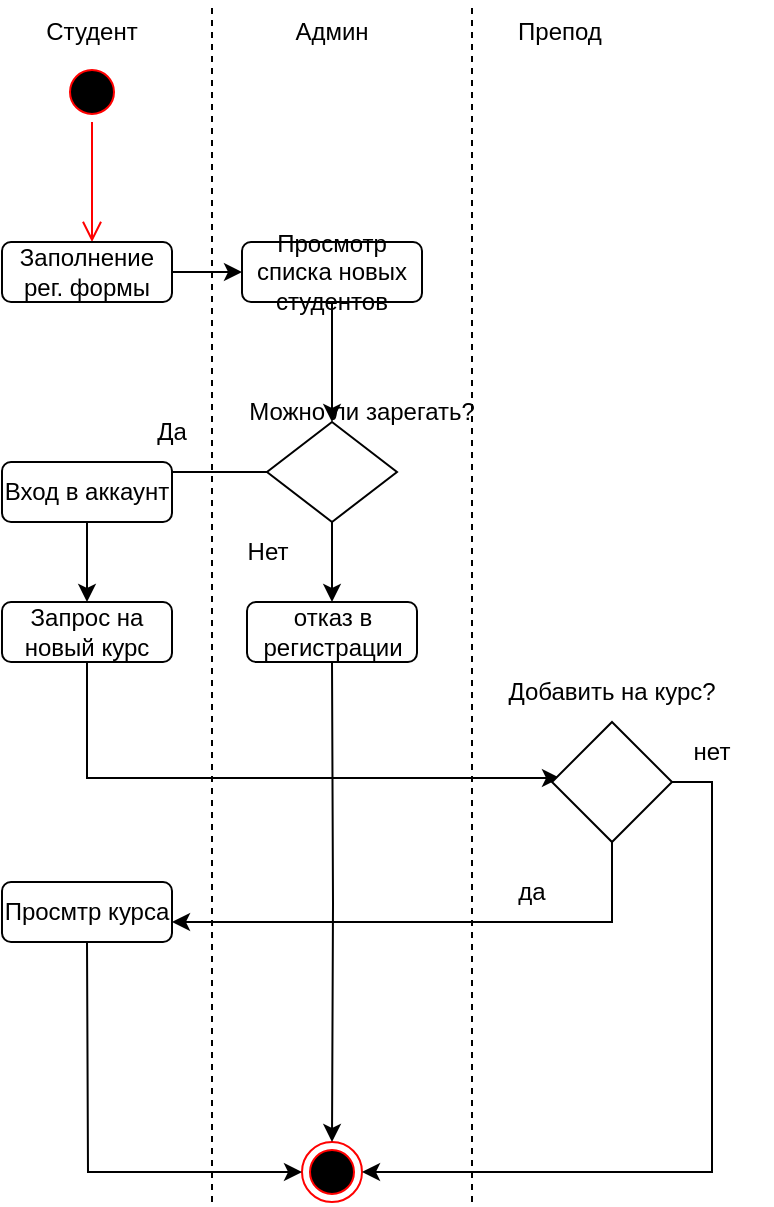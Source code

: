 <mxfile version="21.3.4" type="device" pages="3">
  <diagram name="Страница 1" id="AdXKdmV-SsOITaSFNNia">
    <mxGraphModel dx="1674" dy="796" grid="1" gridSize="10" guides="1" tooltips="1" connect="1" arrows="1" fold="1" page="1" pageScale="1" pageWidth="827" pageHeight="1169" math="0" shadow="0">
      <root>
        <mxCell id="0" />
        <mxCell id="1" parent="0" />
        <mxCell id="4XfwQuI9NKkFd9gV6jWc-1" value="Студент" style="text;html=1;strokeColor=none;fillColor=none;align=center;verticalAlign=middle;whiteSpace=wrap;rounded=0;" parent="1" vertex="1">
          <mxGeometry x="150" y="40" width="60" height="30" as="geometry" />
        </mxCell>
        <mxCell id="4XfwQuI9NKkFd9gV6jWc-2" value="Админ" style="text;html=1;strokeColor=none;fillColor=none;align=center;verticalAlign=middle;whiteSpace=wrap;rounded=0;" parent="1" vertex="1">
          <mxGeometry x="270" y="40" width="60" height="30" as="geometry" />
        </mxCell>
        <mxCell id="4XfwQuI9NKkFd9gV6jWc-3" value="Препод" style="text;html=1;strokeColor=none;fillColor=none;align=center;verticalAlign=middle;whiteSpace=wrap;rounded=0;" parent="1" vertex="1">
          <mxGeometry x="384" y="40" width="60" height="30" as="geometry" />
        </mxCell>
        <mxCell id="4XfwQuI9NKkFd9gV6jWc-5" value="" style="endArrow=none;dashed=1;html=1;rounded=0;" parent="1" edge="1">
          <mxGeometry width="50" height="50" relative="1" as="geometry">
            <mxPoint x="240" y="640" as="sourcePoint" />
            <mxPoint x="240" y="40" as="targetPoint" />
          </mxGeometry>
        </mxCell>
        <mxCell id="4XfwQuI9NKkFd9gV6jWc-6" value="" style="endArrow=none;dashed=1;html=1;rounded=0;" parent="1" edge="1">
          <mxGeometry width="50" height="50" relative="1" as="geometry">
            <mxPoint x="370" y="640" as="sourcePoint" />
            <mxPoint x="370" y="40" as="targetPoint" />
          </mxGeometry>
        </mxCell>
        <mxCell id="4XfwQuI9NKkFd9gV6jWc-7" value="" style="ellipse;html=1;shape=startState;fillColor=#000000;strokeColor=#ff0000;" parent="1" vertex="1">
          <mxGeometry x="165" y="70" width="30" height="30" as="geometry" />
        </mxCell>
        <mxCell id="4XfwQuI9NKkFd9gV6jWc-8" value="" style="edgeStyle=orthogonalEdgeStyle;html=1;verticalAlign=bottom;endArrow=open;endSize=8;strokeColor=#ff0000;rounded=0;" parent="1" source="4XfwQuI9NKkFd9gV6jWc-7" edge="1">
          <mxGeometry relative="1" as="geometry">
            <mxPoint x="180" y="160" as="targetPoint" />
          </mxGeometry>
        </mxCell>
        <mxCell id="4XfwQuI9NKkFd9gV6jWc-9" value="Заполнение рег. формы" style="rounded=1;whiteSpace=wrap;html=1;" parent="1" vertex="1">
          <mxGeometry x="135" y="160" width="85" height="30" as="geometry" />
        </mxCell>
        <mxCell id="4XfwQuI9NKkFd9gV6jWc-15" value="" style="edgeStyle=orthogonalEdgeStyle;rounded=0;orthogonalLoop=1;jettySize=auto;html=1;" parent="1" source="4XfwQuI9NKkFd9gV6jWc-11" target="4XfwQuI9NKkFd9gV6jWc-14" edge="1">
          <mxGeometry relative="1" as="geometry" />
        </mxCell>
        <mxCell id="4XfwQuI9NKkFd9gV6jWc-11" value="Просмотр списка новых студентов" style="rounded=1;whiteSpace=wrap;html=1;" parent="1" vertex="1">
          <mxGeometry x="255" y="160" width="90" height="30" as="geometry" />
        </mxCell>
        <mxCell id="4XfwQuI9NKkFd9gV6jWc-13" value="" style="endArrow=classic;html=1;rounded=0;exitX=1;exitY=0.5;exitDx=0;exitDy=0;entryX=0;entryY=0.5;entryDx=0;entryDy=0;" parent="1" source="4XfwQuI9NKkFd9gV6jWc-9" target="4XfwQuI9NKkFd9gV6jWc-11" edge="1">
          <mxGeometry width="50" height="50" relative="1" as="geometry">
            <mxPoint x="390" y="340" as="sourcePoint" />
            <mxPoint x="440" y="290" as="targetPoint" />
          </mxGeometry>
        </mxCell>
        <mxCell id="4XfwQuI9NKkFd9gV6jWc-19" value="" style="edgeStyle=orthogonalEdgeStyle;rounded=0;orthogonalLoop=1;jettySize=auto;html=1;" parent="1" source="4XfwQuI9NKkFd9gV6jWc-14" target="4XfwQuI9NKkFd9gV6jWc-18" edge="1">
          <mxGeometry relative="1" as="geometry" />
        </mxCell>
        <mxCell id="4XfwQuI9NKkFd9gV6jWc-21" value="" style="edgeStyle=orthogonalEdgeStyle;rounded=0;orthogonalLoop=1;jettySize=auto;html=1;" parent="1" source="4XfwQuI9NKkFd9gV6jWc-14" target="4XfwQuI9NKkFd9gV6jWc-20" edge="1">
          <mxGeometry relative="1" as="geometry" />
        </mxCell>
        <mxCell id="4XfwQuI9NKkFd9gV6jWc-14" value="" style="rhombus;whiteSpace=wrap;html=1;" parent="1" vertex="1">
          <mxGeometry x="267.5" y="250" width="65" height="50" as="geometry" />
        </mxCell>
        <mxCell id="4XfwQuI9NKkFd9gV6jWc-16" value="Добавить на курс?" style="text;html=1;strokeColor=none;fillColor=none;align=center;verticalAlign=middle;whiteSpace=wrap;rounded=0;" parent="1" vertex="1">
          <mxGeometry x="375" y="370" width="130" height="30" as="geometry" />
        </mxCell>
        <mxCell id="4XfwQuI9NKkFd9gV6jWc-32" value="" style="edgeStyle=orthogonalEdgeStyle;rounded=0;orthogonalLoop=1;jettySize=auto;html=1;" parent="1" source="4XfwQuI9NKkFd9gV6jWc-18" edge="1">
          <mxGeometry relative="1" as="geometry">
            <mxPoint x="414" y="428" as="targetPoint" />
            <Array as="points">
              <mxPoint x="178" y="428" />
            </Array>
          </mxGeometry>
        </mxCell>
        <mxCell id="4XfwQuI9NKkFd9gV6jWc-18" value="Запрос на новый курс" style="rounded=1;whiteSpace=wrap;html=1;" parent="1" vertex="1">
          <mxGeometry x="135" y="340" width="85" height="30" as="geometry" />
        </mxCell>
        <mxCell id="4XfwQuI9NKkFd9gV6jWc-20" value="отказ в регистрации" style="rounded=1;whiteSpace=wrap;html=1;" parent="1" vertex="1">
          <mxGeometry x="257.5" y="340" width="85" height="30" as="geometry" />
        </mxCell>
        <mxCell id="4XfwQuI9NKkFd9gV6jWc-22" value="" style="ellipse;html=1;shape=endState;fillColor=#000000;strokeColor=#ff0000;" parent="1" vertex="1">
          <mxGeometry x="285" y="610" width="30" height="30" as="geometry" />
        </mxCell>
        <mxCell id="4XfwQuI9NKkFd9gV6jWc-23" value="" style="edgeStyle=orthogonalEdgeStyle;rounded=0;orthogonalLoop=1;jettySize=auto;html=1;entryX=0.5;entryY=0;entryDx=0;entryDy=0;" parent="1" target="4XfwQuI9NKkFd9gV6jWc-22" edge="1">
          <mxGeometry relative="1" as="geometry">
            <mxPoint x="300" y="370" as="sourcePoint" />
            <mxPoint x="220.0" y="285" as="targetPoint" />
          </mxGeometry>
        </mxCell>
        <mxCell id="4XfwQuI9NKkFd9gV6jWc-26" value="Да" style="text;html=1;strokeColor=none;fillColor=none;align=center;verticalAlign=middle;whiteSpace=wrap;rounded=0;" parent="1" vertex="1">
          <mxGeometry x="210" y="250" width="20" height="10" as="geometry" />
        </mxCell>
        <mxCell id="4XfwQuI9NKkFd9gV6jWc-29" value="Нет" style="text;html=1;strokeColor=none;fillColor=none;align=center;verticalAlign=middle;whiteSpace=wrap;rounded=0;" parent="1" vertex="1">
          <mxGeometry x="257.5" y="310" width="20" height="10" as="geometry" />
        </mxCell>
        <mxCell id="4XfwQuI9NKkFd9gV6jWc-30" value="Вход в аккаунт" style="rounded=1;whiteSpace=wrap;html=1;" parent="1" vertex="1">
          <mxGeometry x="135" y="270" width="85" height="30" as="geometry" />
        </mxCell>
        <mxCell id="4XfwQuI9NKkFd9gV6jWc-33" value="" style="rhombus;whiteSpace=wrap;html=1;" parent="1" vertex="1">
          <mxGeometry x="410" y="400" width="60" height="60" as="geometry" />
        </mxCell>
        <mxCell id="4XfwQuI9NKkFd9gV6jWc-34" value="Можно ли зарегать?" style="text;html=1;strokeColor=none;fillColor=none;align=center;verticalAlign=middle;whiteSpace=wrap;rounded=0;" parent="1" vertex="1">
          <mxGeometry x="250" y="230" width="130" height="30" as="geometry" />
        </mxCell>
        <mxCell id="4XfwQuI9NKkFd9gV6jWc-35" value="" style="endArrow=classic;html=1;rounded=0;exitX=0.5;exitY=1;exitDx=0;exitDy=0;" parent="1" source="4XfwQuI9NKkFd9gV6jWc-33" edge="1">
          <mxGeometry width="50" height="50" relative="1" as="geometry">
            <mxPoint x="380" y="440" as="sourcePoint" />
            <mxPoint x="220" y="500" as="targetPoint" />
            <Array as="points">
              <mxPoint x="440" y="500" />
            </Array>
          </mxGeometry>
        </mxCell>
        <mxCell id="4XfwQuI9NKkFd9gV6jWc-36" value="Просмтр курса" style="rounded=1;whiteSpace=wrap;html=1;" parent="1" vertex="1">
          <mxGeometry x="135" y="480" width="85" height="30" as="geometry" />
        </mxCell>
        <mxCell id="4XfwQuI9NKkFd9gV6jWc-37" value="" style="endArrow=classic;html=1;rounded=0;exitX=0.5;exitY=1;exitDx=0;exitDy=0;entryX=0;entryY=0.5;entryDx=0;entryDy=0;" parent="1" source="4XfwQuI9NKkFd9gV6jWc-36" target="4XfwQuI9NKkFd9gV6jWc-22" edge="1">
          <mxGeometry width="50" height="50" relative="1" as="geometry">
            <mxPoint x="380" y="440" as="sourcePoint" />
            <mxPoint x="430" y="390" as="targetPoint" />
            <Array as="points">
              <mxPoint x="178" y="625" />
            </Array>
          </mxGeometry>
        </mxCell>
        <mxCell id="4XfwQuI9NKkFd9gV6jWc-38" value="" style="endArrow=classic;html=1;rounded=0;exitX=1;exitY=0.5;exitDx=0;exitDy=0;entryX=1;entryY=0.5;entryDx=0;entryDy=0;" parent="1" source="4XfwQuI9NKkFd9gV6jWc-33" target="4XfwQuI9NKkFd9gV6jWc-22" edge="1">
          <mxGeometry width="50" height="50" relative="1" as="geometry">
            <mxPoint x="390" y="540" as="sourcePoint" />
            <mxPoint x="440" y="490" as="targetPoint" />
            <Array as="points">
              <mxPoint x="490" y="430" />
              <mxPoint x="490" y="625" />
            </Array>
          </mxGeometry>
        </mxCell>
        <mxCell id="4XfwQuI9NKkFd9gV6jWc-39" value="да" style="text;html=1;strokeColor=none;fillColor=none;align=center;verticalAlign=middle;whiteSpace=wrap;rounded=0;" parent="1" vertex="1">
          <mxGeometry x="370" y="470" width="60" height="30" as="geometry" />
        </mxCell>
        <mxCell id="4XfwQuI9NKkFd9gV6jWc-40" value="нет" style="text;html=1;strokeColor=none;fillColor=none;align=center;verticalAlign=middle;whiteSpace=wrap;rounded=0;" parent="1" vertex="1">
          <mxGeometry x="460" y="400" width="60" height="30" as="geometry" />
        </mxCell>
      </root>
    </mxGraphModel>
  </diagram>
  <diagram name="Страница 1" id="2pR687CxTg_P8jQQ8izM">
    <mxGraphModel dx="1674" dy="796" grid="1" gridSize="10" guides="1" tooltips="1" connect="1" arrows="1" fold="1" page="1" pageScale="1" pageWidth="827" pageHeight="1169" math="0" shadow="0">
      <root>
        <mxCell id="0" />
        <mxCell id="1" parent="0" />
        <mxCell id="FICRpOMBtXkWzAy6EPuR-1" value="Препод" style="shape=umlActor;verticalLabelPosition=bottom;verticalAlign=top;html=1;outlineConnect=0;" parent="1" vertex="1">
          <mxGeometry x="110" y="80" width="30" height="60" as="geometry" />
        </mxCell>
        <mxCell id="FICRpOMBtXkWzAy6EPuR-2" value="Студент" style="shape=umlActor;verticalLabelPosition=bottom;verticalAlign=top;html=1;outlineConnect=0;" parent="1" vertex="1">
          <mxGeometry x="630" y="330" width="30" height="60" as="geometry" />
        </mxCell>
        <mxCell id="FICRpOMBtXkWzAy6EPuR-5" value="Админ" style="shape=umlActor;verticalLabelPosition=bottom;verticalAlign=top;html=1;outlineConnect=0;" parent="1" vertex="1">
          <mxGeometry x="110" y="360" width="30" height="60" as="geometry" />
        </mxCell>
        <mxCell id="FICRpOMBtXkWzAy6EPuR-8" value="Зайти на аккаунт" style="ellipse;whiteSpace=wrap;html=1;" parent="1" vertex="1">
          <mxGeometry x="280" y="270" width="100" height="50" as="geometry" />
        </mxCell>
        <mxCell id="_Tu5WyZBWmkeycvH8tmk-1" value="" style="endArrow=none;html=1;rounded=0;entryX=0;entryY=0.5;entryDx=0;entryDy=0;endFill=0;" parent="1" target="FICRpOMBtXkWzAy6EPuR-8" edge="1">
          <mxGeometry width="50" height="50" relative="1" as="geometry">
            <mxPoint x="140" y="380" as="sourcePoint" />
            <mxPoint x="190" y="330" as="targetPoint" />
          </mxGeometry>
        </mxCell>
        <mxCell id="_Tu5WyZBWmkeycvH8tmk-2" value="" style="endArrow=none;html=1;rounded=0;entryX=1;entryY=0.5;entryDx=0;entryDy=0;endFill=0;exitX=0;exitY=0.333;exitDx=0;exitDy=0;exitPerimeter=0;" parent="1" source="FICRpOMBtXkWzAy6EPuR-2" target="FICRpOMBtXkWzAy6EPuR-8" edge="1">
          <mxGeometry width="50" height="50" relative="1" as="geometry">
            <mxPoint x="560" y="290" as="sourcePoint" />
            <mxPoint x="350" y="300" as="targetPoint" />
          </mxGeometry>
        </mxCell>
        <mxCell id="_Tu5WyZBWmkeycvH8tmk-3" value="" style="endArrow=none;html=1;rounded=0;exitX=1;exitY=0.333;exitDx=0;exitDy=0;exitPerimeter=0;entryX=0.051;entryY=0.326;entryDx=0;entryDy=0;entryPerimeter=0;endFill=0;" parent="1" source="FICRpOMBtXkWzAy6EPuR-1" target="FICRpOMBtXkWzAy6EPuR-8" edge="1">
          <mxGeometry width="50" height="50" relative="1" as="geometry">
            <mxPoint x="300" y="300" as="sourcePoint" />
            <mxPoint x="210" y="250" as="targetPoint" />
          </mxGeometry>
        </mxCell>
        <mxCell id="_Tu5WyZBWmkeycvH8tmk-5" value="Добавить файл" style="ellipse;whiteSpace=wrap;html=1;" parent="1" vertex="1">
          <mxGeometry x="270" y="60" width="100" height="50" as="geometry" />
        </mxCell>
        <mxCell id="_Tu5WyZBWmkeycvH8tmk-6" value="" style="endArrow=none;html=1;rounded=0;entryX=0;entryY=0.5;entryDx=0;entryDy=0;endFill=0;" parent="1" target="_Tu5WyZBWmkeycvH8tmk-5" edge="1">
          <mxGeometry width="50" height="50" relative="1" as="geometry">
            <mxPoint x="140" y="100" as="sourcePoint" />
            <mxPoint x="420" y="200" as="targetPoint" />
          </mxGeometry>
        </mxCell>
        <mxCell id="_Tu5WyZBWmkeycvH8tmk-7" value="Добавить дз" style="ellipse;whiteSpace=wrap;html=1;" parent="1" vertex="1">
          <mxGeometry x="414" y="20" width="100" height="50" as="geometry" />
        </mxCell>
        <mxCell id="_Tu5WyZBWmkeycvH8tmk-8" value="Добавить литературу" style="ellipse;whiteSpace=wrap;html=1;" parent="1" vertex="1">
          <mxGeometry x="414" y="120" width="100" height="50" as="geometry" />
        </mxCell>
        <mxCell id="_Tu5WyZBWmkeycvH8tmk-9" value="" style="endArrow=classic;html=1;rounded=0;exitX=1;exitY=0.5;exitDx=0;exitDy=0;entryX=0;entryY=0.5;entryDx=0;entryDy=0;dashed=1;" parent="1" source="_Tu5WyZBWmkeycvH8tmk-5" target="_Tu5WyZBWmkeycvH8tmk-7" edge="1">
          <mxGeometry width="50" height="50" relative="1" as="geometry">
            <mxPoint x="400" y="220" as="sourcePoint" />
            <mxPoint x="450" y="170" as="targetPoint" />
          </mxGeometry>
        </mxCell>
        <mxCell id="_Tu5WyZBWmkeycvH8tmk-10" value="" style="endArrow=classic;html=1;rounded=0;entryX=0;entryY=0.5;entryDx=0;entryDy=0;dashed=1;" parent="1" target="_Tu5WyZBWmkeycvH8tmk-8" edge="1">
          <mxGeometry width="50" height="50" relative="1" as="geometry">
            <mxPoint x="370" y="90" as="sourcePoint" />
            <mxPoint x="424" y="55.0" as="targetPoint" />
          </mxGeometry>
        </mxCell>
        <mxCell id="_Tu5WyZBWmkeycvH8tmk-11" value="Просмотреть списко курсов" style="ellipse;whiteSpace=wrap;html=1;" parent="1" vertex="1">
          <mxGeometry x="280" y="350" width="100" height="50" as="geometry" />
        </mxCell>
        <mxCell id="_Tu5WyZBWmkeycvH8tmk-12" value="" style="endArrow=none;html=1;rounded=0;entryX=1;entryY=0.5;entryDx=0;entryDy=0;exitX=0;exitY=0.333;exitDx=0;exitDy=0;exitPerimeter=0;endFill=0;" parent="1" source="FICRpOMBtXkWzAy6EPuR-2" target="_Tu5WyZBWmkeycvH8tmk-11" edge="1">
          <mxGeometry width="50" height="50" relative="1" as="geometry">
            <mxPoint x="140" y="240" as="sourcePoint" />
            <mxPoint x="360" y="180" as="targetPoint" />
          </mxGeometry>
        </mxCell>
        <mxCell id="_Tu5WyZBWmkeycvH8tmk-13" value="" style="endArrow=none;html=1;rounded=0;entryX=-0.006;entryY=0.406;entryDx=0;entryDy=0;entryPerimeter=0;endFill=0;" parent="1" target="_Tu5WyZBWmkeycvH8tmk-11" edge="1">
          <mxGeometry width="50" height="50" relative="1" as="geometry">
            <mxPoint x="140" y="100" as="sourcePoint" />
            <mxPoint x="280.0" y="95" as="targetPoint" />
          </mxGeometry>
        </mxCell>
        <mxCell id="_Tu5WyZBWmkeycvH8tmk-14" value="" style="endArrow=none;html=1;rounded=0;entryX=0.023;entryY=0.657;entryDx=0;entryDy=0;exitX=1;exitY=0.333;exitDx=0;exitDy=0;exitPerimeter=0;entryPerimeter=0;endFill=0;" parent="1" source="FICRpOMBtXkWzAy6EPuR-5" target="_Tu5WyZBWmkeycvH8tmk-11" edge="1">
          <mxGeometry width="50" height="50" relative="1" as="geometry">
            <mxPoint x="150" y="390" as="sourcePoint" />
            <mxPoint x="250.0" y="335" as="targetPoint" />
          </mxGeometry>
        </mxCell>
        <mxCell id="_Tu5WyZBWmkeycvH8tmk-15" value="Просмотреть страницу курса" style="ellipse;whiteSpace=wrap;html=1;" parent="1" vertex="1">
          <mxGeometry x="280" y="190" width="100" height="50" as="geometry" />
        </mxCell>
        <mxCell id="_Tu5WyZBWmkeycvH8tmk-17" value="include" style="text;strokeColor=none;fillColor=none;align=left;verticalAlign=middle;spacingLeft=4;spacingRight=4;overflow=hidden;points=[[0,0.5],[1,0.5]];portConstraint=eastwest;rotatable=0;whiteSpace=wrap;html=1;" parent="1" vertex="1">
          <mxGeometry x="380" y="90" width="60" height="20" as="geometry" />
        </mxCell>
        <mxCell id="_Tu5WyZBWmkeycvH8tmk-19" value="include" style="text;strokeColor=none;fillColor=none;align=left;verticalAlign=middle;spacingLeft=4;spacingRight=4;overflow=hidden;points=[[0,0.5],[1,0.5]];portConstraint=eastwest;rotatable=0;whiteSpace=wrap;html=1;" parent="1" vertex="1">
          <mxGeometry x="354" y="40" width="60" height="20" as="geometry" />
        </mxCell>
        <mxCell id="_Tu5WyZBWmkeycvH8tmk-20" value="" style="endArrow=none;html=1;rounded=0;entryX=1;entryY=0.5;entryDx=0;entryDy=0;endFill=0;exitX=0;exitY=0.333;exitDx=0;exitDy=0;exitPerimeter=0;" parent="1" source="FICRpOMBtXkWzAy6EPuR-2" target="_Tu5WyZBWmkeycvH8tmk-15" edge="1">
          <mxGeometry width="50" height="50" relative="1" as="geometry">
            <mxPoint x="560" y="290" as="sourcePoint" />
            <mxPoint x="390" y="305" as="targetPoint" />
          </mxGeometry>
        </mxCell>
        <mxCell id="_Tu5WyZBWmkeycvH8tmk-21" value="" style="endArrow=none;html=1;rounded=0;entryX=0;entryY=0.5;entryDx=0;entryDy=0;endFill=0;" parent="1" target="_Tu5WyZBWmkeycvH8tmk-15" edge="1">
          <mxGeometry width="50" height="50" relative="1" as="geometry">
            <mxPoint x="140" y="380" as="sourcePoint" />
            <mxPoint x="290.0" y="305" as="targetPoint" />
          </mxGeometry>
        </mxCell>
        <mxCell id="_Tu5WyZBWmkeycvH8tmk-22" value="" style="endArrow=none;html=1;rounded=0;entryX=0;entryY=0.5;entryDx=0;entryDy=0;endFill=0;" parent="1" target="_Tu5WyZBWmkeycvH8tmk-15" edge="1">
          <mxGeometry width="50" height="50" relative="1" as="geometry">
            <mxPoint x="140" y="100" as="sourcePoint" />
            <mxPoint x="295.1" y="296.3" as="targetPoint" />
          </mxGeometry>
        </mxCell>
        <mxCell id="_Tu5WyZBWmkeycvH8tmk-23" value="Просмотреть страницу курса" style="ellipse;whiteSpace=wrap;html=1;" parent="1" vertex="1">
          <mxGeometry x="610" y="120" width="100" height="50" as="geometry" />
        </mxCell>
        <mxCell id="_Tu5WyZBWmkeycvH8tmk-24" value="" style="endArrow=none;html=1;rounded=0;entryX=0.5;entryY=1;entryDx=0;entryDy=0;endFill=0;exitX=1;exitY=0.333;exitDx=0;exitDy=0;exitPerimeter=0;" parent="1" source="FICRpOMBtXkWzAy6EPuR-2" target="_Tu5WyZBWmkeycvH8tmk-23" edge="1">
          <mxGeometry width="50" height="50" relative="1" as="geometry">
            <mxPoint x="570" y="300" as="sourcePoint" />
            <mxPoint x="390" y="225" as="targetPoint" />
          </mxGeometry>
        </mxCell>
        <mxCell id="_Tu5WyZBWmkeycvH8tmk-25" value="Просмотреть дз" style="ellipse;whiteSpace=wrap;html=1;" parent="1" vertex="1">
          <mxGeometry x="560" y="20" width="100" height="50" as="geometry" />
        </mxCell>
        <mxCell id="_Tu5WyZBWmkeycvH8tmk-26" value="Просмотреть доп. материалы" style="ellipse;whiteSpace=wrap;html=1;" parent="1" vertex="1">
          <mxGeometry x="700" y="20" width="100" height="50" as="geometry" />
        </mxCell>
        <mxCell id="_Tu5WyZBWmkeycvH8tmk-27" value="" style="endArrow=block;html=1;rounded=0;entryX=0.5;entryY=0;entryDx=0;entryDy=0;endFill=0;exitX=0.5;exitY=1;exitDx=0;exitDy=0;" parent="1" source="_Tu5WyZBWmkeycvH8tmk-25" target="_Tu5WyZBWmkeycvH8tmk-23" edge="1">
          <mxGeometry width="50" height="50" relative="1" as="geometry">
            <mxPoint x="600" y="300" as="sourcePoint" />
            <mxPoint x="670" y="180" as="targetPoint" />
          </mxGeometry>
        </mxCell>
        <mxCell id="_Tu5WyZBWmkeycvH8tmk-28" value="" style="endArrow=block;html=1;rounded=0;endFill=0;exitX=0.5;exitY=1;exitDx=0;exitDy=0;" parent="1" source="_Tu5WyZBWmkeycvH8tmk-26" edge="1">
          <mxGeometry width="50" height="50" relative="1" as="geometry">
            <mxPoint x="620" y="80.0" as="sourcePoint" />
            <mxPoint x="660" y="120" as="targetPoint" />
          </mxGeometry>
        </mxCell>
        <mxCell id="_Tu5WyZBWmkeycvH8tmk-31" value="Поставить курсу оценку" style="ellipse;whiteSpace=wrap;html=1;" parent="1" vertex="1">
          <mxGeometry x="480" y="190" width="100" height="50" as="geometry" />
        </mxCell>
        <mxCell id="_Tu5WyZBWmkeycvH8tmk-32" value="" style="endArrow=none;html=1;rounded=0;entryX=0.5;entryY=1;entryDx=0;entryDy=0;endFill=0;exitX=0;exitY=0.333;exitDx=0;exitDy=0;exitPerimeter=0;" parent="1" source="FICRpOMBtXkWzAy6EPuR-2" target="_Tu5WyZBWmkeycvH8tmk-31" edge="1">
          <mxGeometry width="50" height="50" relative="1" as="geometry">
            <mxPoint x="670" y="360" as="sourcePoint" />
            <mxPoint x="670" y="180" as="targetPoint" />
          </mxGeometry>
        </mxCell>
        <mxCell id="2RCcTECnD0SxZLrnUIaC-1" value="" style="endArrow=none;html=1;rounded=0;exitX=1;exitY=0.333;exitDx=0;exitDy=0;exitPerimeter=0;" parent="1" source="FICRpOMBtXkWzAy6EPuR-5" edge="1">
          <mxGeometry width="50" height="50" relative="1" as="geometry">
            <mxPoint x="450" y="270" as="sourcePoint" />
            <mxPoint x="130" y="250" as="targetPoint" />
          </mxGeometry>
        </mxCell>
        <mxCell id="2RCcTECnD0SxZLrnUIaC-2" value="Редактирование&lt;br&gt;курсов" style="ellipse;whiteSpace=wrap;html=1;" parent="1" vertex="1">
          <mxGeometry x="80" y="200" width="100" height="50" as="geometry" />
        </mxCell>
      </root>
    </mxGraphModel>
  </diagram>
  <diagram name="Страница 2" id="9w78f_tFDZe71qwCFKeg">
    <mxGraphModel dx="1674" dy="796" grid="1" gridSize="10" guides="1" tooltips="1" connect="1" arrows="1" fold="1" page="1" pageScale="1" pageWidth="827" pageHeight="1169" math="0" shadow="0">
      <root>
        <mxCell id="0" />
        <mxCell id="1" parent="0" />
      </root>
    </mxGraphModel>
  </diagram>
</mxfile>
